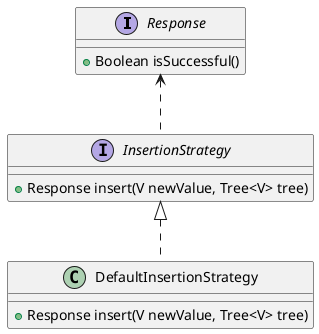 @startuml
'https://plantuml.com/class-diagram

interface Response{
    + Boolean isSuccessful()
}

interface InsertionStrategy{
    + Response insert(V newValue, Tree<V> tree)
}
class DefaultInsertionStrategy{
    + Response insert(V newValue, Tree<V> tree)
}

Response <.. InsertionStrategy
InsertionStrategy <|.. DefaultInsertionStrategy

@enduml